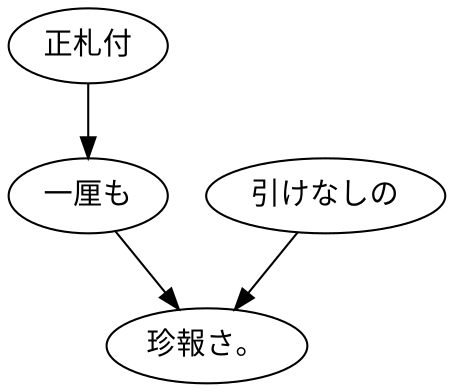 digraph graph2544 {
	node0 [label="正札付"];
	node1 [label="一厘も"];
	node2 [label="引けなしの"];
	node3 [label="珍報さ。"];
	node0 -> node1;
	node1 -> node3;
	node2 -> node3;
}
